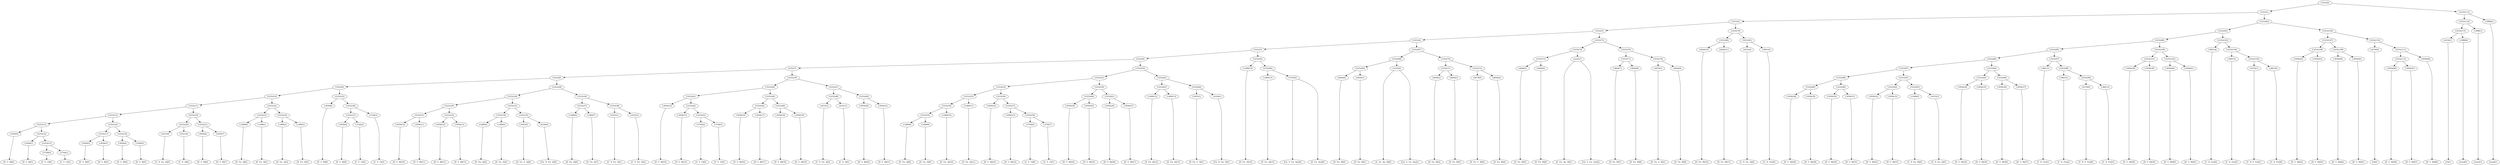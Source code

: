 digraph sample{
"L3056(0)"->"[D  G  B](0)"
"L3056(1)"->"[D  G  B](1)"
"L3744(0)"->"[C  E  G](0)"
"L3744(1)"->"[C  E  G](1)"
"L5252(15)"->"L3744(0)"
"L5252(15)"->"L3744(1)"
"L5252(14)"->"L3056(1)"
"L5252(14)"->"L5252(15)"
"L5252(13)"->"L3056(0)"
"L5252(13)"->"L5252(14)"
"L3056(2)"->"[D  G  B](2)"
"L3056(3)"->"[D  G  B](3)"
"L5252(17)"->"L3056(2)"
"L5252(17)"->"L3056(3)"
"L3056(4)"->"[D  G  B](4)"
"L3056(5)"->"[D  G  B](5)"
"L5252(18)"->"L3056(4)"
"L5252(18)"->"L3056(5)"
"L5252(16)"->"L5252(17)"
"L5252(16)"->"L5252(18)"
"L5252(12)"->"L5252(13)"
"L5252(12)"->"L5252(16)"
"L4255(0)"->"[C  D  Fis  A](0)"
"L4321(0)"->"[C  D  A](0)"
"L5252(20)"->"L4255(0)"
"L5252(20)"->"L4321(0)"
"L3056(6)"->"[D  G  B](6)"
"L3056(7)"->"[D  G  B](7)"
"L5252(21)"->"L3056(6)"
"L5252(21)"->"L3056(7)"
"L5252(19)"->"L5252(20)"
"L5252(19)"->"L5252(21)"
"L5252(11)"->"L5252(12)"
"L5252(11)"->"L5252(19)"
"L1489(0)"->"[D  Fis  A](0)"
"L1489(1)"->"[D  Fis  A](1)"
"L5252(23)"->"L1489(0)"
"L5252(23)"->"L1489(1)"
"L1489(2)"->"[D  Fis  A](2)"
"L1489(3)"->"[D  Fis  A](3)"
"L5252(24)"->"L1489(2)"
"L5252(24)"->"L1489(3)"
"L5252(22)"->"L5252(23)"
"L5252(22)"->"L5252(24)"
"L5252(10)"->"L5252(11)"
"L5252(10)"->"L5252(22)"
"L3056(8)"->"[D  G  B](8)"
"L3056(9)"->"[D  G  B](9)"
"L3744(2)"->"[C  E  G](2)"
"L5252(27)"->"L3056(9)"
"L5252(27)"->"L3744(2)"
"L3744(3)"->"[C  E  G](3)"
"L5252(26)"->"L5252(27)"
"L5252(26)"->"L3744(3)"
"L5252(25)"->"L3056(8)"
"L5252(25)"->"L5252(26)"
"L5252(9)"->"L5252(10)"
"L5252(9)"->"L5252(25)"
"L3056(10)"->"[D  G  B](10)"
"L3056(11)"->"[D  G  B](11)"
"L5252(31)"->"L3056(10)"
"L5252(31)"->"L3056(11)"
"L3056(12)"->"[D  G  B](12)"
"L3056(13)"->"[D  G  B](13)"
"L5252(32)"->"L3056(12)"
"L5252(32)"->"L3056(13)"
"L5252(30)"->"L5252(31)"
"L5252(30)"->"L5252(32)"
"L1489(4)"->"[D  Fis  A](4)"
"L1489(5)"->"[D  Fis  A](5)"
"L5252(34)"->"L1489(4)"
"L5252(34)"->"L1489(5)"
"L3055(0)"->"[D  Fis  G  A](0)"
"L4328(0)"->"[Cis  D  Fis  A](0)"
"L5252(35)"->"L3055(0)"
"L5252(35)"->"L4328(0)"
"L5252(33)"->"L5252(34)"
"L5252(33)"->"L5252(35)"
"L5252(29)"->"L5252(30)"
"L5252(29)"->"L5252(33)"
"L1489(6)"->"[D  Fis  A](6)"
"L1489(7)"->"[D  Fis  A](7)"
"L5252(37)"->"L1489(6)"
"L5252(37)"->"L1489(7)"
"L4255(1)"->"[C  D  Fis  A](1)"
"L4255(2)"->"[C  D  Fis  A](2)"
"L5252(38)"->"L4255(1)"
"L5252(38)"->"L4255(2)"
"L5252(36)"->"L5252(37)"
"L5252(36)"->"L5252(38)"
"L5252(28)"->"L5252(29)"
"L5252(28)"->"L5252(36)"
"L5252(8)"->"L5252(9)"
"L5252(8)"->"L5252(28)"
"L3056(14)"->"[D  G  B](14)"
"L3056(15)"->"[D  G  B](15)"
"L3744(4)"->"[C  E  G](4)"
"L3744(5)"->"[C  E  G](5)"
"L5252(43)"->"L3744(4)"
"L5252(43)"->"L3744(5)"
"L5252(42)"->"L3056(15)"
"L5252(42)"->"L5252(43)"
"L5252(41)"->"L3056(14)"
"L5252(41)"->"L5252(42)"
"L3056(16)"->"[D  G  B](16)"
"L3056(17)"->"[D  G  B](17)"
"L5252(45)"->"L3056(16)"
"L5252(45)"->"L3056(17)"
"L3056(18)"->"[D  G  B](18)"
"L3056(19)"->"[D  G  B](19)"
"L5252(46)"->"L3056(18)"
"L5252(46)"->"L3056(19)"
"L5252(44)"->"L5252(45)"
"L5252(44)"->"L5252(46)"
"L5252(40)"->"L5252(41)"
"L5252(40)"->"L5252(44)"
"L4255(3)"->"[C  D  Fis  A](3)"
"L4321(1)"->"[C  D  A](1)"
"L5252(48)"->"L4255(3)"
"L5252(48)"->"L4321(1)"
"L3056(20)"->"[D  G  B](20)"
"L3056(21)"->"[D  G  B](21)"
"L5252(49)"->"L3056(20)"
"L5252(49)"->"L3056(21)"
"L5252(47)"->"L5252(48)"
"L5252(47)"->"L5252(49)"
"L5252(39)"->"L5252(40)"
"L5252(39)"->"L5252(47)"
"L5252(7)"->"L5252(8)"
"L5252(7)"->"L5252(39)"
"L1489(8)"->"[D  Fis  A](8)"
"L1489(9)"->"[D  Fis  A](9)"
"L5252(55)"->"L1489(8)"
"L5252(55)"->"L1489(9)"
"L1489(10)"->"[D  Fis  A](10)"
"L5252(54)"->"L5252(55)"
"L5252(54)"->"L1489(10)"
"L1489(11)"->"[D  Fis  A](11)"
"L5252(53)"->"L5252(54)"
"L5252(53)"->"L1489(11)"
"L3056(22)"->"[D  G  B](22)"
"L3056(23)"->"[D  G  B](23)"
"L3744(6)"->"[C  E  G](6)"
"L3744(7)"->"[C  E  G](7)"
"L5252(58)"->"L3744(6)"
"L5252(58)"->"L3744(7)"
"L5252(57)"->"L3056(23)"
"L5252(57)"->"L5252(58)"
"L5252(56)"->"L3056(22)"
"L5252(56)"->"L5252(57)"
"L5252(52)"->"L5252(53)"
"L5252(52)"->"L5252(56)"
"L3056(24)"->"[D  G  B](24)"
"L3056(25)"->"[D  G  B](25)"
"L5252(60)"->"L3056(24)"
"L5252(60)"->"L3056(25)"
"L3056(26)"->"[D  G  B](26)"
"L3056(27)"->"[D  G  B](27)"
"L5252(61)"->"L3056(26)"
"L5252(61)"->"L3056(27)"
"L5252(59)"->"L5252(60)"
"L5252(59)"->"L5252(61)"
"L5252(51)"->"L5252(52)"
"L5252(51)"->"L5252(59)"
"L1489(12)"->"[D  Fis  A](12)"
"L1489(13)"->"[D  Fis  A](13)"
"L5252(63)"->"L1489(12)"
"L5252(63)"->"L1489(13)"
"L3055(1)"->"[D  Fis  G  A](1)"
"L4328(1)"->"[Cis  D  Fis  A](1)"
"L5252(64)"->"L3055(1)"
"L5252(64)"->"L4328(1)"
"L5252(62)"->"L5252(63)"
"L5252(62)"->"L5252(64)"
"L5252(50)"->"L5252(51)"
"L5252(50)"->"L5252(62)"
"L5252(6)"->"L5252(7)"
"L5252(6)"->"L5252(50)"
"L1489(14)"->"[D  Fis  A](14)"
"L1489(15)"->"[D  Fis  A](15)"
"L3783(0)"->"[Cis  E  Fis  Ais](0)"
"L3783(0)"->"[E  Fis  Ais](0)"
"L5252(66)"->"L1489(15)"
"L5252(66)"->"L3783(0)"
"L5252(65)"->"L1489(14)"
"L5252(65)"->"L5252(66)"
"L5252(5)"->"L5252(6)"
"L5252(5)"->"L5252(65)"
"L4644(0)"->"[D  Fis  B](0)"
"L4644(1)"->"[D  Fis  B](1)"
"L5252(69)"->"L4644(0)"
"L5252(69)"->"L4644(1)"
"L2225(0)"->"[E  Fis  Ais  B](0)"
"L2225(0)"->"[Cis  E  Fis  Ais](1)"
"L5252(68)"->"L5252(69)"
"L5252(68)"->"L2225(0)"
"L4644(2)"->"[D  Fis  B](2)"
"L4644(3)"->"[D  Fis  B](3)"
"L5252(71)"->"L4644(2)"
"L5252(71)"->"L4644(3)"
"L4679(0)"->"[D  Fis  G  B](0)"
"L4644(4)"->"[D  Fis  B](4)"
"L5252(72)"->"L4679(0)"
"L5252(72)"->"L4644(4)"
"L5252(70)"->"L5252(71)"
"L5252(70)"->"L5252(72)"
"L5252(67)"->"L5252(68)"
"L5252(67)"->"L5252(70)"
"L5252(4)"->"L5252(5)"
"L5252(4)"->"L5252(67)"
"L4644(5)"->"[D  Fis  B](5)"
"L4644(6)"->"[D  Fis  B](6)"
"L5252(75)"->"L4644(5)"
"L5252(75)"->"L4644(6)"
"L2225(1)"->"[E  Fis  Ais  B](1)"
"L2225(1)"->"[Cis  E  Fis  Ais](2)"
"L5252(74)"->"L5252(75)"
"L5252(74)"->"L2225(1)"
"L4644(7)"->"[D  Fis  B](7)"
"L4644(8)"->"[D  Fis  B](8)"
"L5252(77)"->"L4644(7)"
"L5252(77)"->"L4644(8)"
"L4679(1)"->"[D  Fis  G  B](1)"
"L4644(9)"->"[D  Fis  B](9)"
"L5252(78)"->"L4679(1)"
"L5252(78)"->"L4644(9)"
"L5252(76)"->"L5252(77)"
"L5252(76)"->"L5252(78)"
"L5252(73)"->"L5252(74)"
"L5252(73)"->"L5252(76)"
"L5252(3)"->"L5252(4)"
"L5252(3)"->"L5252(73)"
"L4644(10)"->"[D  Fis  B](10)"
"L4644(11)"->"[D  Fis  B](11)"
"L5252(80)"->"L4644(10)"
"L5252(80)"->"L4644(11)"
"L4255(4)"->"[C  D  Fis  A](4)"
"L3801(0)"->"[C  D  Fis](0)"
"L5252(81)"->"L4255(4)"
"L5252(81)"->"L3801(0)"
"L5252(79)"->"L5252(80)"
"L5252(79)"->"L5252(81)"
"L5252(2)"->"L5252(3)"
"L5252(2)"->"L5252(79)"
"L3056(28)"->"[D  G  B](28)"
"L3056(29)"->"[D  G  B](29)"
"L5252(89)"->"L3056(28)"
"L5252(89)"->"L3056(29)"
"L3056(30)"->"[D  G  B](30)"
"L3056(31)"->"[D  G  B](31)"
"L5252(90)"->"L3056(30)"
"L5252(90)"->"L3056(31)"
"L5252(88)"->"L5252(89)"
"L5252(88)"->"L5252(90)"
"L3056(32)"->"[D  G  B](32)"
"L3056(33)"->"[D  G  B](33)"
"L5252(92)"->"L3056(32)"
"L5252(92)"->"L3056(33)"
"L2366(0)"->"[C  D  Fis  B](0)"
"L4255(5)"->"[C  D  Fis  A](5)"
"L5252(93)"->"L2366(0)"
"L5252(93)"->"L4255(5)"
"L5252(91)"->"L5252(92)"
"L5252(91)"->"L5252(93)"
"L5252(87)"->"L5252(88)"
"L5252(87)"->"L5252(91)"
"L3056(34)"->"[D  G  B](34)"
"L3056(35)"->"[D  G  B](35)"
"L5252(95)"->"L3056(34)"
"L5252(95)"->"L3056(35)"
"L3056(36)"->"[D  G  B](36)"
"L3056(37)"->"[D  G  B](37)"
"L5252(96)"->"L3056(36)"
"L5252(96)"->"L3056(37)"
"L5252(94)"->"L5252(95)"
"L5252(94)"->"L5252(96)"
"L5252(86)"->"L5252(87)"
"L5252(86)"->"L5252(94)"
"L3801(1)"->"[C  D  Fis](1)"
"L3801(2)"->"[C  D  Fis](2)"
"L4376(0)"->"[C  D  E  Fis](0)"
"L3801(3)"->"[C  D  Fis](3)"
"L5252(99)"->"L4376(0)"
"L5252(99)"->"L3801(3)"
"L5252(98)"->"L3801(2)"
"L5252(98)"->"L5252(99)"
"L5252(97)"->"L3801(1)"
"L5252(97)"->"L5252(98)"
"L5252(85)"->"L5252(86)"
"L5252(85)"->"L5252(97)"
"L3056(38)"->"[D  G  B](38)"
"L3056(39)"->"[D  G  B](39)"
"L5252(101)"->"L3056(38)"
"L5252(101)"->"L3056(39)"
"L3056(40)"->"[D  G  B](40)"
"L3056(41)"->"[D  G  B](41)"
"L5252(102)"->"L3056(40)"
"L5252(102)"->"L3056(41)"
"L5252(100)"->"L5252(101)"
"L5252(100)"->"L5252(102)"
"L5252(84)"->"L5252(85)"
"L5252(84)"->"L5252(100)"
"L3801(4)"->"[C  D  Fis](4)"
"L3801(5)"->"[C  D  Fis](5)"
"L4376(1)"->"[C  D  E  Fis](1)"
"L3801(6)"->"[C  D  Fis](6)"
"L5252(105)"->"L4376(1)"
"L5252(105)"->"L3801(6)"
"L5252(104)"->"L3801(5)"
"L5252(104)"->"L5252(105)"
"L5252(103)"->"L3801(4)"
"L5252(103)"->"L5252(104)"
"L5252(83)"->"L5252(84)"
"L5252(83)"->"L5252(103)"
"L3056(42)"->"[D  G  B](42)"
"L3056(43)"->"[D  G  B](43)"
"L5252(108)"->"L3056(42)"
"L5252(108)"->"L3056(43)"
"L3056(44)"->"[D  G  B](44)"
"L3056(45)"->"[D  G  B](45)"
"L5252(109)"->"L3056(44)"
"L5252(109)"->"L3056(45)"
"L5252(107)"->"L5252(108)"
"L5252(107)"->"L5252(109)"
"L4334(0)"->"[G](0)"
"L3056(46)"->"[D  G  B](46)"
"L3056(47)"->"[D  G  B](47)"
"L5252(112)"->"L3056(46)"
"L5252(112)"->"L3056(47)"
"L3056(48)"->"[D  G  B](48)"
"L5252(111)"->"L5252(112)"
"L5252(111)"->"L3056(48)"
"L5252(110)"->"L4334(0)"
"L5252(110)"->"L5252(111)"
"L5252(106)"->"L5252(107)"
"L5252(106)"->"L5252(110)"
"L5252(82)"->"L5252(83)"
"L5252(82)"->"L5252(106)"
"L5252(1)"->"L5252(2)"
"L5252(1)"->"L5252(82)"
"L4334(1)"->"[G](1)"
"L3988(0)"->"[rest](0)"
"L5252(115)"->"L4334(1)"
"L5252(115)"->"L3988(0)"
"L3988(1)"->"[rest](1)"
"L5252(114)"->"L5252(115)"
"L5252(114)"->"L3988(1)"
"L3988(2)"->"[rest](2)"
"L5252(113)"->"L5252(114)"
"L5252(113)"->"L3988(2)"
"L5252(0)"->"L5252(1)"
"L5252(0)"->"L5252(113)"
{rank = min; "L5252(0)"}
{rank = same; "L5252(1)"; "L5252(113)";}
{rank = same; "L5252(2)"; "L5252(82)"; "L5252(114)"; "L3988(2)";}
{rank = same; "L5252(3)"; "L5252(79)"; "L5252(83)"; "L5252(106)"; "L5252(115)"; "L3988(1)";}
{rank = same; "L5252(4)"; "L5252(73)"; "L5252(80)"; "L5252(81)"; "L5252(84)"; "L5252(103)"; "L5252(107)"; "L5252(110)"; "L4334(1)"; "L3988(0)";}
{rank = same; "L5252(5)"; "L5252(67)"; "L5252(74)"; "L5252(76)"; "L4644(10)"; "L4644(11)"; "L4255(4)"; "L3801(0)"; "L5252(85)"; "L5252(100)"; "L3801(4)"; "L5252(104)"; "L5252(108)"; "L5252(109)"; "L4334(0)"; "L5252(111)";}
{rank = same; "L5252(6)"; "L5252(65)"; "L5252(68)"; "L5252(70)"; "L5252(75)"; "L2225(1)"; "L5252(77)"; "L5252(78)"; "L5252(86)"; "L5252(97)"; "L5252(101)"; "L5252(102)"; "L3801(5)"; "L5252(105)"; "L3056(42)"; "L3056(43)"; "L3056(44)"; "L3056(45)"; "L5252(112)"; "L3056(48)";}
{rank = same; "L5252(7)"; "L5252(50)"; "L1489(14)"; "L5252(66)"; "L5252(69)"; "L2225(0)"; "L5252(71)"; "L5252(72)"; "L4644(5)"; "L4644(6)"; "L4644(7)"; "L4644(8)"; "L4679(1)"; "L4644(9)"; "L5252(87)"; "L5252(94)"; "L3801(1)"; "L5252(98)"; "L3056(38)"; "L3056(39)"; "L3056(40)"; "L3056(41)"; "L4376(1)"; "L3801(6)"; "L3056(46)"; "L3056(47)";}
{rank = same; "L5252(8)"; "L5252(39)"; "L5252(51)"; "L5252(62)"; "L1489(15)"; "L3783(0)"; "L4644(0)"; "L4644(1)"; "L4644(2)"; "L4644(3)"; "L4679(0)"; "L4644(4)"; "L5252(88)"; "L5252(91)"; "L5252(95)"; "L5252(96)"; "L3801(2)"; "L5252(99)";}
{rank = same; "L5252(9)"; "L5252(28)"; "L5252(40)"; "L5252(47)"; "L5252(52)"; "L5252(59)"; "L5252(63)"; "L5252(64)"; "L5252(89)"; "L5252(90)"; "L5252(92)"; "L5252(93)"; "L3056(34)"; "L3056(35)"; "L3056(36)"; "L3056(37)"; "L4376(0)"; "L3801(3)";}
{rank = same; "L5252(10)"; "L5252(25)"; "L5252(29)"; "L5252(36)"; "L5252(41)"; "L5252(44)"; "L5252(48)"; "L5252(49)"; "L5252(53)"; "L5252(56)"; "L5252(60)"; "L5252(61)"; "L1489(12)"; "L1489(13)"; "L3055(1)"; "L4328(1)"; "L3056(28)"; "L3056(29)"; "L3056(30)"; "L3056(31)"; "L3056(32)"; "L3056(33)"; "L2366(0)"; "L4255(5)";}
{rank = same; "L5252(11)"; "L5252(22)"; "L3056(8)"; "L5252(26)"; "L5252(30)"; "L5252(33)"; "L5252(37)"; "L5252(38)"; "L3056(14)"; "L5252(42)"; "L5252(45)"; "L5252(46)"; "L4255(3)"; "L4321(1)"; "L3056(20)"; "L3056(21)"; "L5252(54)"; "L1489(11)"; "L3056(22)"; "L5252(57)"; "L3056(24)"; "L3056(25)"; "L3056(26)"; "L3056(27)";}
{rank = same; "L5252(12)"; "L5252(19)"; "L5252(23)"; "L5252(24)"; "L5252(27)"; "L3744(3)"; "L5252(31)"; "L5252(32)"; "L5252(34)"; "L5252(35)"; "L1489(6)"; "L1489(7)"; "L4255(1)"; "L4255(2)"; "L3056(15)"; "L5252(43)"; "L3056(16)"; "L3056(17)"; "L3056(18)"; "L3056(19)"; "L5252(55)"; "L1489(10)"; "L3056(23)"; "L5252(58)";}
{rank = same; "L5252(13)"; "L5252(16)"; "L5252(20)"; "L5252(21)"; "L1489(0)"; "L1489(1)"; "L1489(2)"; "L1489(3)"; "L3056(9)"; "L3744(2)"; "L3056(10)"; "L3056(11)"; "L3056(12)"; "L3056(13)"; "L1489(4)"; "L1489(5)"; "L3055(0)"; "L4328(0)"; "L3744(4)"; "L3744(5)"; "L1489(8)"; "L1489(9)"; "L3744(6)"; "L3744(7)";}
{rank = same; "L3056(0)"; "L5252(14)"; "L5252(17)"; "L5252(18)"; "L4255(0)"; "L4321(0)"; "L3056(6)"; "L3056(7)";}
{rank = same; "L3056(1)"; "L5252(15)"; "L3056(2)"; "L3056(3)"; "L3056(4)"; "L3056(5)";}
{rank = same; "L3744(0)"; "L3744(1)";}
{rank = max; "[C  D  A](0)"; "[C  D  A](1)"; "[C  D  E  Fis](0)"; "[C  D  E  Fis](1)"; "[C  D  Fis  A](0)"; "[C  D  Fis  A](1)"; "[C  D  Fis  A](2)"; "[C  D  Fis  A](3)"; "[C  D  Fis  A](4)"; "[C  D  Fis  A](5)"; "[C  D  Fis  B](0)"; "[C  D  Fis](0)"; "[C  D  Fis](1)"; "[C  D  Fis](2)"; "[C  D  Fis](3)"; "[C  D  Fis](4)"; "[C  D  Fis](5)"; "[C  D  Fis](6)"; "[C  E  G](0)"; "[C  E  G](1)"; "[C  E  G](2)"; "[C  E  G](3)"; "[C  E  G](4)"; "[C  E  G](5)"; "[C  E  G](6)"; "[C  E  G](7)"; "[Cis  D  Fis  A](0)"; "[Cis  D  Fis  A](1)"; "[Cis  E  Fis  Ais](0)"; "[Cis  E  Fis  Ais](1)"; "[Cis  E  Fis  Ais](2)"; "[D  Fis  A](0)"; "[D  Fis  A](1)"; "[D  Fis  A](10)"; "[D  Fis  A](11)"; "[D  Fis  A](12)"; "[D  Fis  A](13)"; "[D  Fis  A](14)"; "[D  Fis  A](15)"; "[D  Fis  A](2)"; "[D  Fis  A](3)"; "[D  Fis  A](4)"; "[D  Fis  A](5)"; "[D  Fis  A](6)"; "[D  Fis  A](7)"; "[D  Fis  A](8)"; "[D  Fis  A](9)"; "[D  Fis  B](0)"; "[D  Fis  B](1)"; "[D  Fis  B](10)"; "[D  Fis  B](11)"; "[D  Fis  B](2)"; "[D  Fis  B](3)"; "[D  Fis  B](4)"; "[D  Fis  B](5)"; "[D  Fis  B](6)"; "[D  Fis  B](7)"; "[D  Fis  B](8)"; "[D  Fis  B](9)"; "[D  Fis  G  A](0)"; "[D  Fis  G  A](1)"; "[D  Fis  G  B](0)"; "[D  Fis  G  B](1)"; "[D  G  B](0)"; "[D  G  B](1)"; "[D  G  B](10)"; "[D  G  B](11)"; "[D  G  B](12)"; "[D  G  B](13)"; "[D  G  B](14)"; "[D  G  B](15)"; "[D  G  B](16)"; "[D  G  B](17)"; "[D  G  B](18)"; "[D  G  B](19)"; "[D  G  B](2)"; "[D  G  B](20)"; "[D  G  B](21)"; "[D  G  B](22)"; "[D  G  B](23)"; "[D  G  B](24)"; "[D  G  B](25)"; "[D  G  B](26)"; "[D  G  B](27)"; "[D  G  B](28)"; "[D  G  B](29)"; "[D  G  B](3)"; "[D  G  B](30)"; "[D  G  B](31)"; "[D  G  B](32)"; "[D  G  B](33)"; "[D  G  B](34)"; "[D  G  B](35)"; "[D  G  B](36)"; "[D  G  B](37)"; "[D  G  B](38)"; "[D  G  B](39)"; "[D  G  B](4)"; "[D  G  B](40)"; "[D  G  B](41)"; "[D  G  B](42)"; "[D  G  B](43)"; "[D  G  B](44)"; "[D  G  B](45)"; "[D  G  B](46)"; "[D  G  B](47)"; "[D  G  B](48)"; "[D  G  B](5)"; "[D  G  B](6)"; "[D  G  B](7)"; "[D  G  B](8)"; "[D  G  B](9)"; "[E  Fis  Ais  B](0)"; "[E  Fis  Ais  B](1)"; "[E  Fis  Ais](0)"; "[G](0)"; "[G](1)"; "[rest](0)"; "[rest](1)"; "[rest](2)";}
}